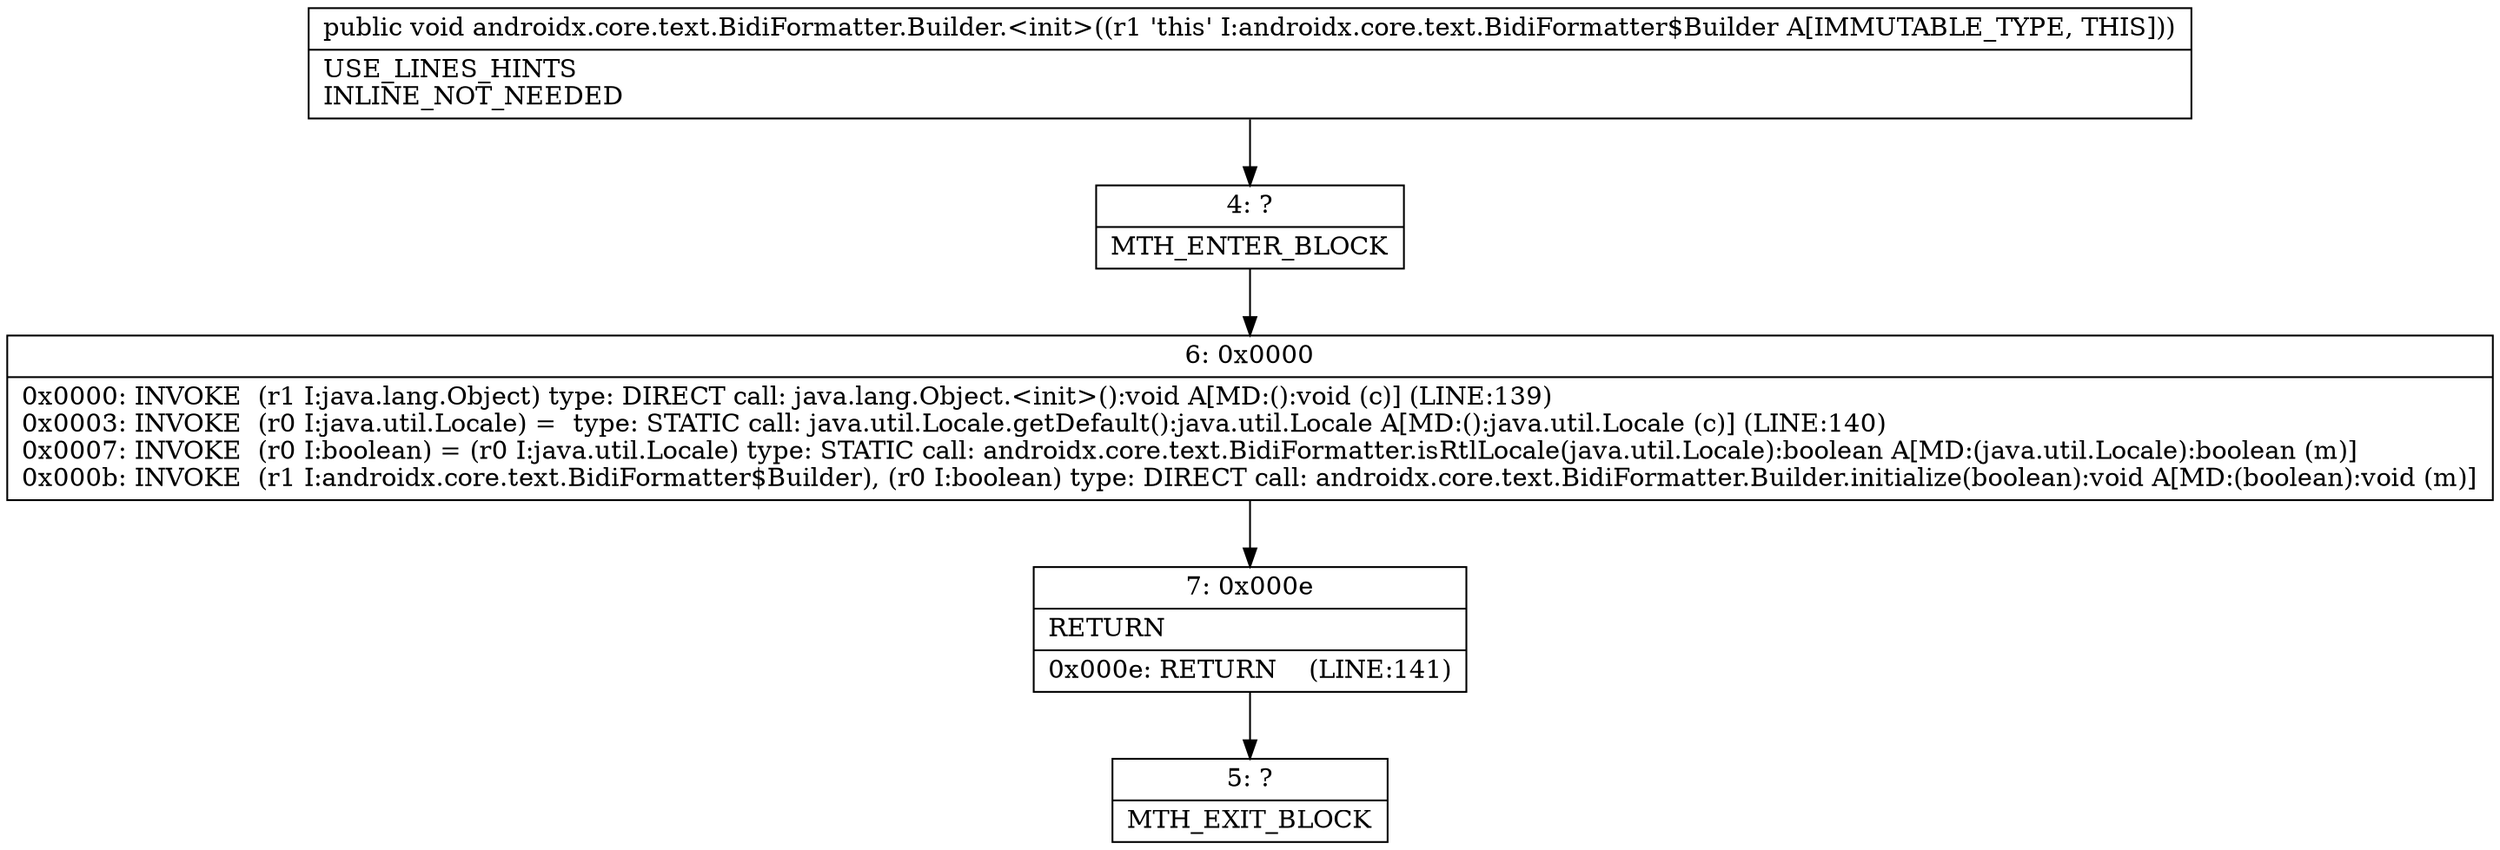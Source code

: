 digraph "CFG forandroidx.core.text.BidiFormatter.Builder.\<init\>()V" {
Node_4 [shape=record,label="{4\:\ ?|MTH_ENTER_BLOCK\l}"];
Node_6 [shape=record,label="{6\:\ 0x0000|0x0000: INVOKE  (r1 I:java.lang.Object) type: DIRECT call: java.lang.Object.\<init\>():void A[MD:():void (c)] (LINE:139)\l0x0003: INVOKE  (r0 I:java.util.Locale) =  type: STATIC call: java.util.Locale.getDefault():java.util.Locale A[MD:():java.util.Locale (c)] (LINE:140)\l0x0007: INVOKE  (r0 I:boolean) = (r0 I:java.util.Locale) type: STATIC call: androidx.core.text.BidiFormatter.isRtlLocale(java.util.Locale):boolean A[MD:(java.util.Locale):boolean (m)]\l0x000b: INVOKE  (r1 I:androidx.core.text.BidiFormatter$Builder), (r0 I:boolean) type: DIRECT call: androidx.core.text.BidiFormatter.Builder.initialize(boolean):void A[MD:(boolean):void (m)]\l}"];
Node_7 [shape=record,label="{7\:\ 0x000e|RETURN\l|0x000e: RETURN    (LINE:141)\l}"];
Node_5 [shape=record,label="{5\:\ ?|MTH_EXIT_BLOCK\l}"];
MethodNode[shape=record,label="{public void androidx.core.text.BidiFormatter.Builder.\<init\>((r1 'this' I:androidx.core.text.BidiFormatter$Builder A[IMMUTABLE_TYPE, THIS]))  | USE_LINES_HINTS\lINLINE_NOT_NEEDED\l}"];
MethodNode -> Node_4;Node_4 -> Node_6;
Node_6 -> Node_7;
Node_7 -> Node_5;
}

